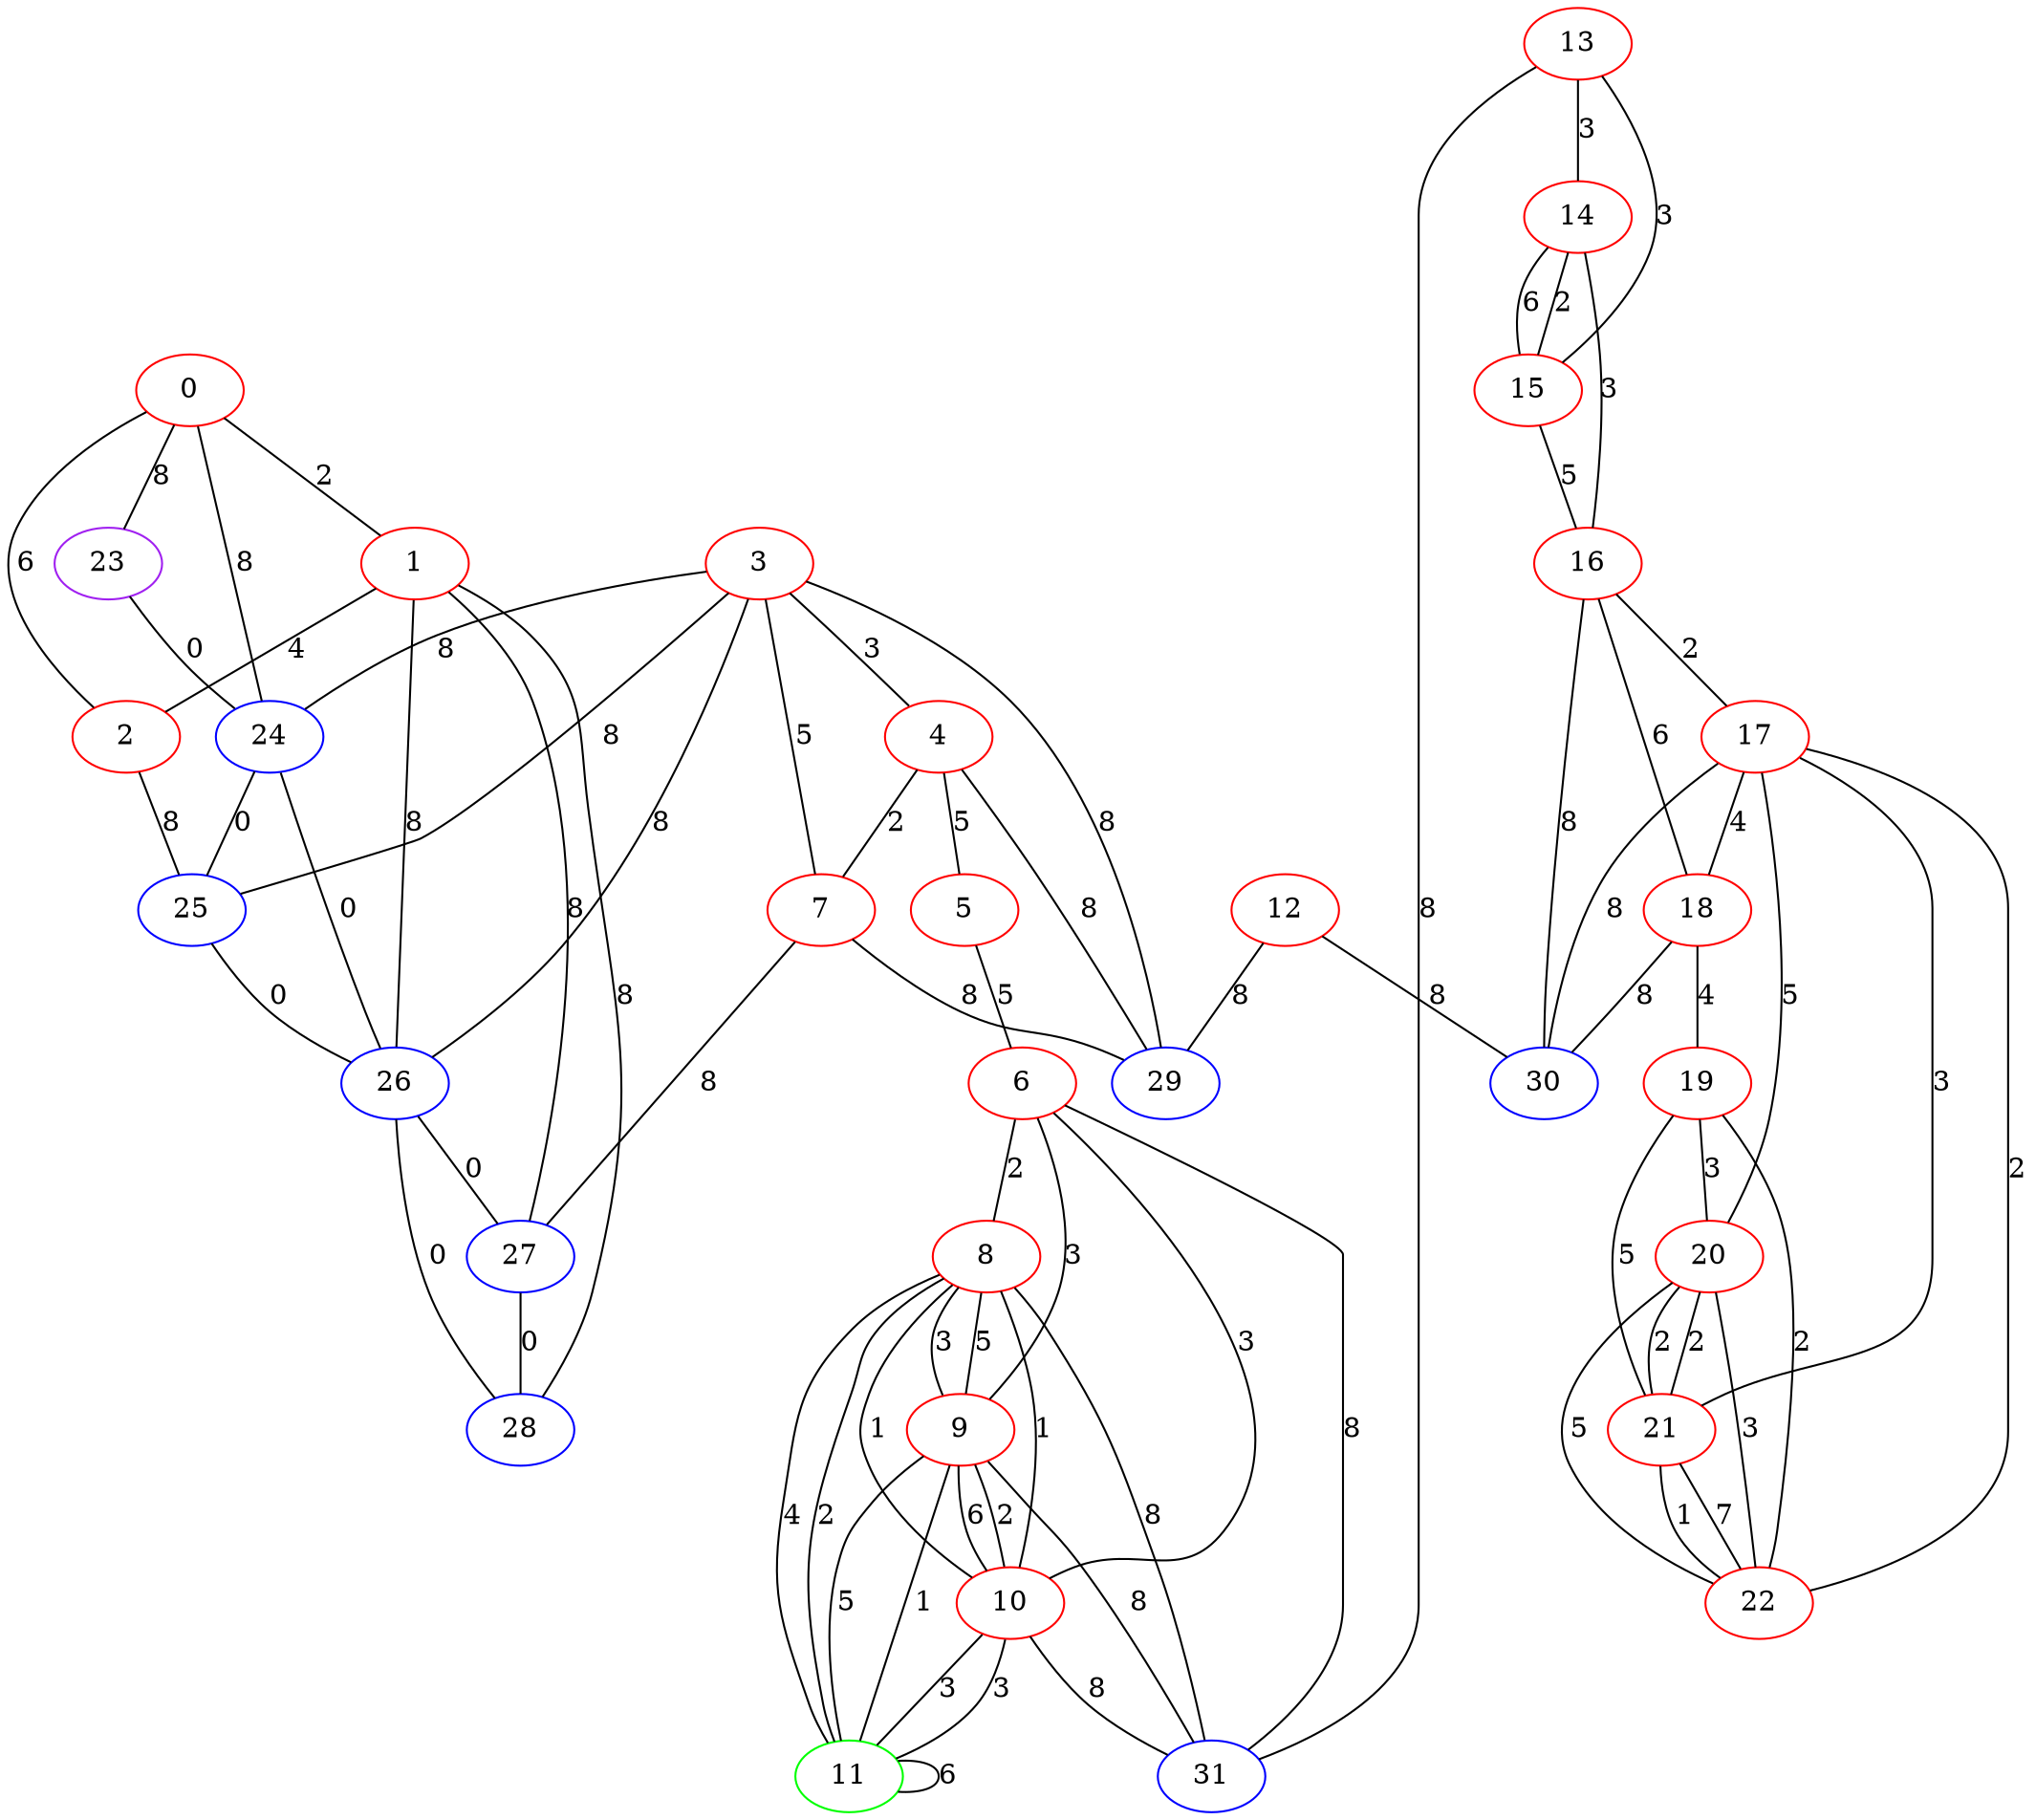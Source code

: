 graph "" {
0 [color=red, weight=1];
1 [color=red, weight=1];
2 [color=red, weight=1];
3 [color=red, weight=1];
4 [color=red, weight=1];
5 [color=red, weight=1];
6 [color=red, weight=1];
7 [color=red, weight=1];
8 [color=red, weight=1];
9 [color=red, weight=1];
10 [color=red, weight=1];
11 [color=green, weight=2];
12 [color=red, weight=1];
13 [color=red, weight=1];
14 [color=red, weight=1];
15 [color=red, weight=1];
16 [color=red, weight=1];
17 [color=red, weight=1];
18 [color=red, weight=1];
19 [color=red, weight=1];
20 [color=red, weight=1];
21 [color=red, weight=1];
22 [color=red, weight=1];
23 [color=purple, weight=4];
24 [color=blue, weight=3];
25 [color=blue, weight=3];
26 [color=blue, weight=3];
27 [color=blue, weight=3];
28 [color=blue, weight=3];
29 [color=blue, weight=3];
30 [color=blue, weight=3];
31 [color=blue, weight=3];
0 -- 24  [key=0, label=8];
0 -- 1  [key=0, label=2];
0 -- 2  [key=0, label=6];
0 -- 23  [key=0, label=8];
1 -- 2  [key=0, label=4];
1 -- 27  [key=0, label=8];
1 -- 28  [key=0, label=8];
1 -- 26  [key=0, label=8];
2 -- 25  [key=0, label=8];
3 -- 4  [key=0, label=3];
3 -- 7  [key=0, label=5];
3 -- 24  [key=0, label=8];
3 -- 25  [key=0, label=8];
3 -- 26  [key=0, label=8];
3 -- 29  [key=0, label=8];
4 -- 29  [key=0, label=8];
4 -- 5  [key=0, label=5];
4 -- 7  [key=0, label=2];
5 -- 6  [key=0, label=5];
6 -- 8  [key=0, label=2];
6 -- 9  [key=0, label=3];
6 -- 10  [key=0, label=3];
6 -- 31  [key=0, label=8];
7 -- 27  [key=0, label=8];
7 -- 29  [key=0, label=8];
8 -- 9  [key=0, label=3];
8 -- 9  [key=1, label=5];
8 -- 10  [key=0, label=1];
8 -- 10  [key=1, label=1];
8 -- 11  [key=0, label=2];
8 -- 11  [key=1, label=4];
8 -- 31  [key=0, label=8];
9 -- 10  [key=0, label=2];
9 -- 10  [key=1, label=6];
9 -- 11  [key=0, label=5];
9 -- 11  [key=1, label=1];
9 -- 31  [key=0, label=8];
10 -- 11  [key=0, label=3];
10 -- 11  [key=1, label=3];
10 -- 31  [key=0, label=8];
11 -- 11  [key=0, label=6];
12 -- 29  [key=0, label=8];
12 -- 30  [key=0, label=8];
13 -- 31  [key=0, label=8];
13 -- 14  [key=0, label=3];
13 -- 15  [key=0, label=3];
14 -- 16  [key=0, label=3];
14 -- 15  [key=0, label=2];
14 -- 15  [key=1, label=6];
15 -- 16  [key=0, label=5];
16 -- 17  [key=0, label=2];
16 -- 18  [key=0, label=6];
16 -- 30  [key=0, label=8];
17 -- 18  [key=0, label=4];
17 -- 20  [key=0, label=5];
17 -- 21  [key=0, label=3];
17 -- 22  [key=0, label=2];
17 -- 30  [key=0, label=8];
18 -- 19  [key=0, label=4];
18 -- 30  [key=0, label=8];
19 -- 20  [key=0, label=3];
19 -- 21  [key=0, label=5];
19 -- 22  [key=0, label=2];
20 -- 21  [key=0, label=2];
20 -- 21  [key=1, label=2];
20 -- 22  [key=0, label=5];
20 -- 22  [key=1, label=3];
21 -- 22  [key=0, label=7];
21 -- 22  [key=1, label=1];
23 -- 24  [key=0, label=0];
24 -- 25  [key=0, label=0];
24 -- 26  [key=0, label=0];
25 -- 26  [key=0, label=0];
26 -- 27  [key=0, label=0];
26 -- 28  [key=0, label=0];
27 -- 28  [key=0, label=0];
}
